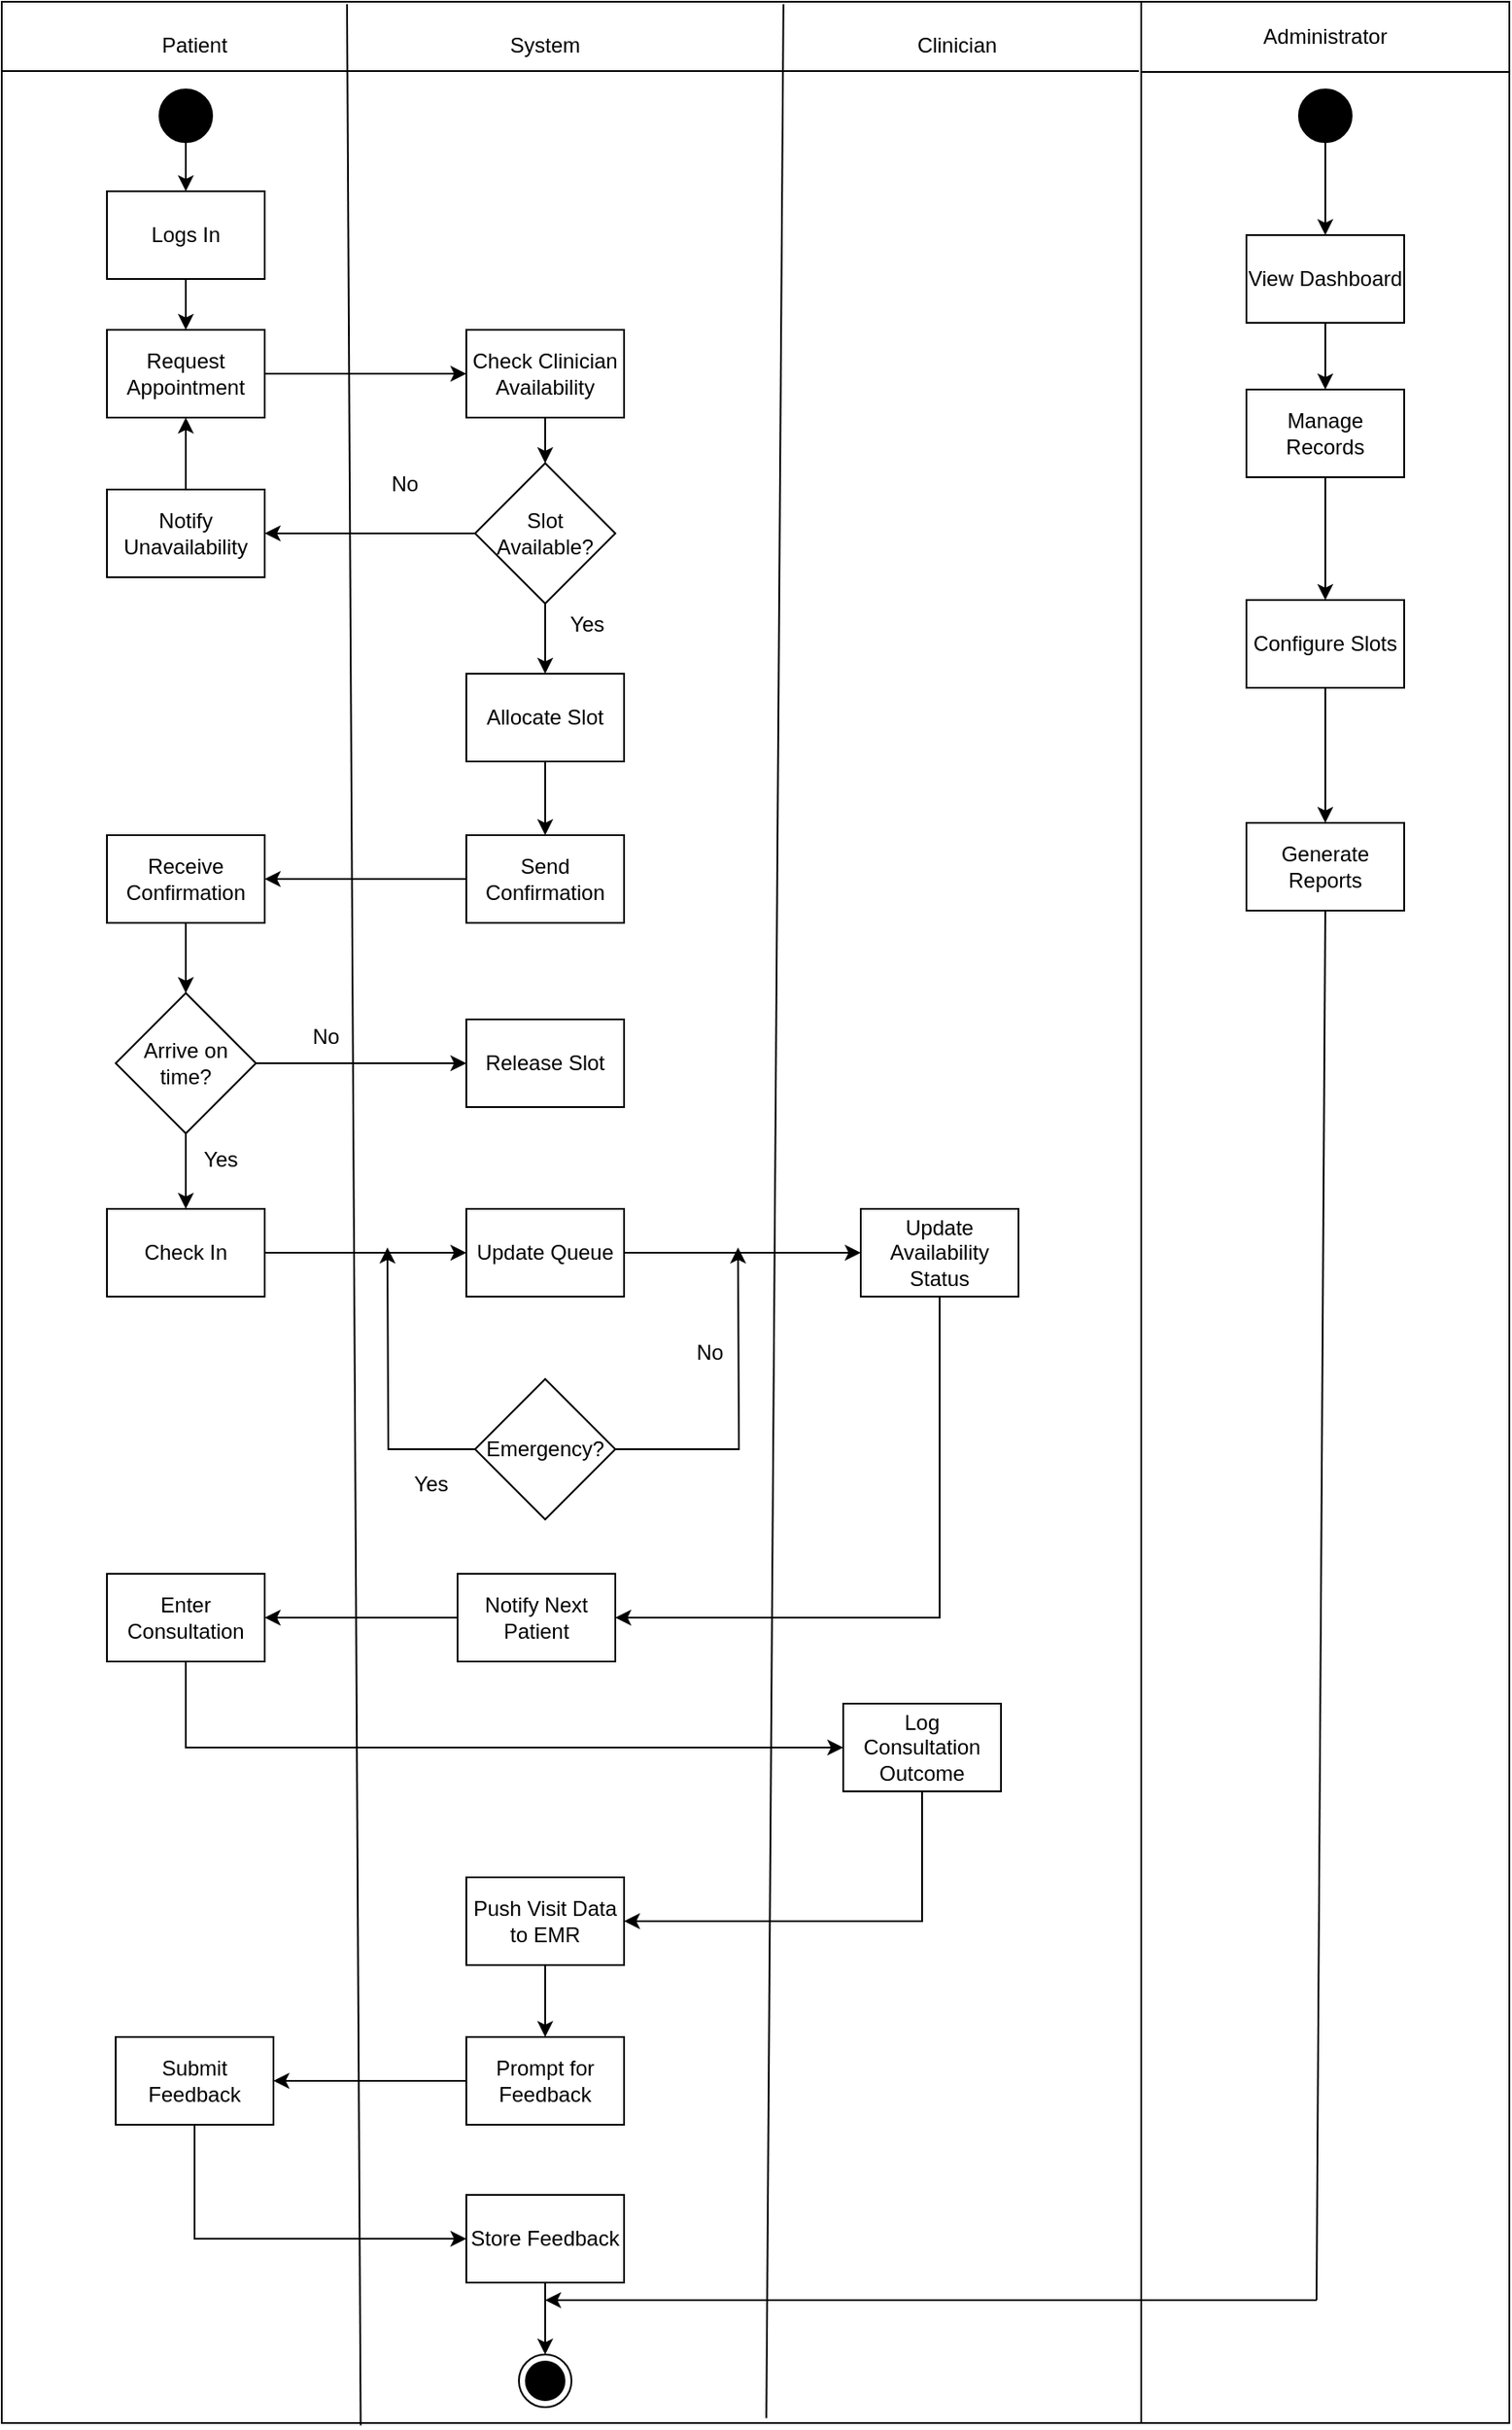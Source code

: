 <mxfile version="27.1.1">
  <diagram name="Page-1" id="_iKJrTtb19u74qbGRDB0">
    <mxGraphModel dx="2593" dy="1413" grid="0" gridSize="10" guides="1" tooltips="1" connect="1" arrows="1" fold="1" page="0" pageScale="1" pageWidth="827" pageHeight="1169" math="0" shadow="0">
      <root>
        <mxCell id="0" />
        <mxCell id="1" parent="0" />
        <mxCell id="bo-qxafegFHMEFzdp9d2-1" value="Administrator" style="rounded=0;whiteSpace=wrap;html=1;" vertex="1" parent="1">
          <mxGeometry x="730" y="50" width="210" height="40" as="geometry" />
        </mxCell>
        <mxCell id="bo-qxafegFHMEFzdp9d2-2" value="" style="rounded=0;whiteSpace=wrap;html=1;" vertex="1" parent="1">
          <mxGeometry x="730" y="90" width="210" height="1340" as="geometry" />
        </mxCell>
        <mxCell id="JvxIvFLI5-YWumKYgX6Y-74" value="" style="rounded=0;whiteSpace=wrap;html=1;" parent="1" vertex="1">
          <mxGeometry x="80" y="50" width="650" height="1380" as="geometry" />
        </mxCell>
        <mxCell id="JvxIvFLI5-YWumKYgX6Y-6" style="edgeStyle=orthogonalEdgeStyle;rounded=0;orthogonalLoop=1;jettySize=auto;html=1;entryX=0.5;entryY=0;entryDx=0;entryDy=0;" parent="1" source="JvxIvFLI5-YWumKYgX6Y-1" target="JvxIvFLI5-YWumKYgX6Y-2" edge="1">
          <mxGeometry relative="1" as="geometry" />
        </mxCell>
        <mxCell id="JvxIvFLI5-YWumKYgX6Y-1" value="" style="ellipse;fillColor=strokeColor;html=1;" parent="1" vertex="1">
          <mxGeometry x="170" y="100" width="30" height="30" as="geometry" />
        </mxCell>
        <mxCell id="JvxIvFLI5-YWumKYgX6Y-7" style="edgeStyle=orthogonalEdgeStyle;rounded=0;orthogonalLoop=1;jettySize=auto;html=1;entryX=0.5;entryY=0;entryDx=0;entryDy=0;" parent="1" source="JvxIvFLI5-YWumKYgX6Y-2" target="JvxIvFLI5-YWumKYgX6Y-4" edge="1">
          <mxGeometry relative="1" as="geometry" />
        </mxCell>
        <mxCell id="JvxIvFLI5-YWumKYgX6Y-2" value="Logs In" style="rounded=0;whiteSpace=wrap;html=1;" parent="1" vertex="1">
          <mxGeometry x="140" y="158" width="90" height="50" as="geometry" />
        </mxCell>
        <mxCell id="JvxIvFLI5-YWumKYgX6Y-11" value="" style="edgeStyle=orthogonalEdgeStyle;rounded=0;orthogonalLoop=1;jettySize=auto;html=1;" parent="1" source="JvxIvFLI5-YWumKYgX6Y-4" target="JvxIvFLI5-YWumKYgX6Y-10" edge="1">
          <mxGeometry relative="1" as="geometry" />
        </mxCell>
        <mxCell id="JvxIvFLI5-YWumKYgX6Y-4" value="Request Appointment" style="rounded=0;whiteSpace=wrap;html=1;" parent="1" vertex="1">
          <mxGeometry x="140" y="237" width="90" height="50" as="geometry" />
        </mxCell>
        <mxCell id="JvxIvFLI5-YWumKYgX6Y-8" value="Patient" style="text;strokeColor=none;align=center;fillColor=none;html=1;verticalAlign=middle;whiteSpace=wrap;rounded=0;" parent="1" vertex="1">
          <mxGeometry x="160" y="60" width="60" height="30" as="geometry" />
        </mxCell>
        <mxCell id="JvxIvFLI5-YWumKYgX6Y-9" value="System" style="text;strokeColor=none;align=center;fillColor=none;html=1;verticalAlign=middle;whiteSpace=wrap;rounded=0;" parent="1" vertex="1">
          <mxGeometry x="360" y="60" width="60" height="30" as="geometry" />
        </mxCell>
        <mxCell id="JvxIvFLI5-YWumKYgX6Y-13" value="" style="edgeStyle=orthogonalEdgeStyle;rounded=0;orthogonalLoop=1;jettySize=auto;html=1;" parent="1" source="JvxIvFLI5-YWumKYgX6Y-10" target="JvxIvFLI5-YWumKYgX6Y-12" edge="1">
          <mxGeometry relative="1" as="geometry" />
        </mxCell>
        <mxCell id="JvxIvFLI5-YWumKYgX6Y-10" value="Check Clinician Availability" style="rounded=0;whiteSpace=wrap;html=1;" parent="1" vertex="1">
          <mxGeometry x="345" y="237" width="90" height="50" as="geometry" />
        </mxCell>
        <mxCell id="JvxIvFLI5-YWumKYgX6Y-18" value="" style="edgeStyle=orthogonalEdgeStyle;rounded=0;orthogonalLoop=1;jettySize=auto;html=1;" parent="1" source="JvxIvFLI5-YWumKYgX6Y-12" target="JvxIvFLI5-YWumKYgX6Y-17" edge="1">
          <mxGeometry relative="1" as="geometry" />
        </mxCell>
        <mxCell id="JvxIvFLI5-YWumKYgX6Y-20" value="" style="edgeStyle=orthogonalEdgeStyle;rounded=0;orthogonalLoop=1;jettySize=auto;html=1;" parent="1" source="JvxIvFLI5-YWumKYgX6Y-12" target="JvxIvFLI5-YWumKYgX6Y-19" edge="1">
          <mxGeometry relative="1" as="geometry" />
        </mxCell>
        <mxCell id="JvxIvFLI5-YWumKYgX6Y-12" value="Slot Available?" style="rhombus;whiteSpace=wrap;html=1;" parent="1" vertex="1">
          <mxGeometry x="350" y="313" width="80" height="80" as="geometry" />
        </mxCell>
        <mxCell id="JvxIvFLI5-YWumKYgX6Y-30" value="" style="edgeStyle=orthogonalEdgeStyle;rounded=0;orthogonalLoop=1;jettySize=auto;html=1;" parent="1" source="JvxIvFLI5-YWumKYgX6Y-17" target="JvxIvFLI5-YWumKYgX6Y-29" edge="1">
          <mxGeometry relative="1" as="geometry" />
        </mxCell>
        <mxCell id="JvxIvFLI5-YWumKYgX6Y-17" value="Allocate Slot" style="rounded=0;whiteSpace=wrap;html=1;" parent="1" vertex="1">
          <mxGeometry x="345" y="433" width="90" height="50" as="geometry" />
        </mxCell>
        <mxCell id="JvxIvFLI5-YWumKYgX6Y-21" value="" style="edgeStyle=orthogonalEdgeStyle;rounded=0;orthogonalLoop=1;jettySize=auto;html=1;" parent="1" source="JvxIvFLI5-YWumKYgX6Y-19" target="JvxIvFLI5-YWumKYgX6Y-4" edge="1">
          <mxGeometry relative="1" as="geometry" />
        </mxCell>
        <mxCell id="JvxIvFLI5-YWumKYgX6Y-19" value="Notify Unavailability" style="rounded=0;whiteSpace=wrap;html=1;" parent="1" vertex="1">
          <mxGeometry x="140" y="328" width="90" height="50" as="geometry" />
        </mxCell>
        <mxCell id="JvxIvFLI5-YWumKYgX6Y-23" value="Yes" style="text;strokeColor=none;align=center;fillColor=none;html=1;verticalAlign=middle;whiteSpace=wrap;rounded=0;" parent="1" vertex="1">
          <mxGeometry x="384" y="390" width="60" height="30" as="geometry" />
        </mxCell>
        <mxCell id="JvxIvFLI5-YWumKYgX6Y-24" value="No" style="text;strokeColor=none;align=center;fillColor=none;html=1;verticalAlign=middle;whiteSpace=wrap;rounded=0;" parent="1" vertex="1">
          <mxGeometry x="280" y="310" width="60" height="30" as="geometry" />
        </mxCell>
        <mxCell id="JvxIvFLI5-YWumKYgX6Y-32" value="" style="edgeStyle=orthogonalEdgeStyle;rounded=0;orthogonalLoop=1;jettySize=auto;html=1;" parent="1" source="JvxIvFLI5-YWumKYgX6Y-29" target="JvxIvFLI5-YWumKYgX6Y-31" edge="1">
          <mxGeometry relative="1" as="geometry" />
        </mxCell>
        <mxCell id="JvxIvFLI5-YWumKYgX6Y-29" value="Send Confirmation" style="rounded=0;whiteSpace=wrap;html=1;" parent="1" vertex="1">
          <mxGeometry x="345" y="525" width="90" height="50" as="geometry" />
        </mxCell>
        <mxCell id="JvxIvFLI5-YWumKYgX6Y-38" value="" style="edgeStyle=orthogonalEdgeStyle;rounded=0;orthogonalLoop=1;jettySize=auto;html=1;" parent="1" source="JvxIvFLI5-YWumKYgX6Y-31" target="JvxIvFLI5-YWumKYgX6Y-33" edge="1">
          <mxGeometry relative="1" as="geometry" />
        </mxCell>
        <mxCell id="JvxIvFLI5-YWumKYgX6Y-31" value="Receive Confirmation" style="rounded=0;whiteSpace=wrap;html=1;" parent="1" vertex="1">
          <mxGeometry x="140" y="525" width="90" height="50" as="geometry" />
        </mxCell>
        <mxCell id="JvxIvFLI5-YWumKYgX6Y-36" style="edgeStyle=orthogonalEdgeStyle;rounded=0;orthogonalLoop=1;jettySize=auto;html=1;entryX=0;entryY=0.5;entryDx=0;entryDy=0;" parent="1" source="JvxIvFLI5-YWumKYgX6Y-33" target="JvxIvFLI5-YWumKYgX6Y-35" edge="1">
          <mxGeometry relative="1" as="geometry" />
        </mxCell>
        <mxCell id="JvxIvFLI5-YWumKYgX6Y-37" value="" style="edgeStyle=orthogonalEdgeStyle;rounded=0;orthogonalLoop=1;jettySize=auto;html=1;" parent="1" source="JvxIvFLI5-YWumKYgX6Y-33" target="JvxIvFLI5-YWumKYgX6Y-34" edge="1">
          <mxGeometry relative="1" as="geometry" />
        </mxCell>
        <mxCell id="JvxIvFLI5-YWumKYgX6Y-33" value="Arrive on time?" style="rhombus;whiteSpace=wrap;html=1;" parent="1" vertex="1">
          <mxGeometry x="145" y="615" width="80" height="80" as="geometry" />
        </mxCell>
        <mxCell id="JvxIvFLI5-YWumKYgX6Y-44" value="" style="edgeStyle=orthogonalEdgeStyle;rounded=0;orthogonalLoop=1;jettySize=auto;html=1;" parent="1" source="JvxIvFLI5-YWumKYgX6Y-34" target="JvxIvFLI5-YWumKYgX6Y-43" edge="1">
          <mxGeometry relative="1" as="geometry" />
        </mxCell>
        <mxCell id="JvxIvFLI5-YWumKYgX6Y-34" value="Check In" style="rounded=0;whiteSpace=wrap;html=1;" parent="1" vertex="1">
          <mxGeometry x="140" y="738" width="90" height="50" as="geometry" />
        </mxCell>
        <mxCell id="JvxIvFLI5-YWumKYgX6Y-35" value="Release Slot" style="rounded=0;whiteSpace=wrap;html=1;" parent="1" vertex="1">
          <mxGeometry x="345" y="630" width="90" height="50" as="geometry" />
        </mxCell>
        <mxCell id="JvxIvFLI5-YWumKYgX6Y-39" value="Yes" style="text;strokeColor=none;align=center;fillColor=none;html=1;verticalAlign=middle;whiteSpace=wrap;rounded=0;" parent="1" vertex="1">
          <mxGeometry x="175" y="695" width="60" height="30" as="geometry" />
        </mxCell>
        <mxCell id="JvxIvFLI5-YWumKYgX6Y-41" value="No" style="text;strokeColor=none;align=center;fillColor=none;html=1;verticalAlign=middle;whiteSpace=wrap;rounded=0;" parent="1" vertex="1">
          <mxGeometry x="235" y="625" width="60" height="30" as="geometry" />
        </mxCell>
        <mxCell id="JvxIvFLI5-YWumKYgX6Y-48" style="edgeStyle=orthogonalEdgeStyle;rounded=0;orthogonalLoop=1;jettySize=auto;html=1;entryX=0;entryY=0.5;entryDx=0;entryDy=0;" parent="1" source="JvxIvFLI5-YWumKYgX6Y-43" target="JvxIvFLI5-YWumKYgX6Y-47" edge="1">
          <mxGeometry relative="1" as="geometry" />
        </mxCell>
        <mxCell id="JvxIvFLI5-YWumKYgX6Y-43" value="Update Queue" style="rounded=0;whiteSpace=wrap;html=1;" parent="1" vertex="1">
          <mxGeometry x="345" y="738" width="90" height="50" as="geometry" />
        </mxCell>
        <mxCell id="JvxIvFLI5-YWumKYgX6Y-82" style="edgeStyle=orthogonalEdgeStyle;rounded=0;orthogonalLoop=1;jettySize=auto;html=1;" parent="1" source="JvxIvFLI5-YWumKYgX6Y-45" edge="1">
          <mxGeometry relative="1" as="geometry">
            <mxPoint x="500" y="760" as="targetPoint" />
          </mxGeometry>
        </mxCell>
        <mxCell id="JvxIvFLI5-YWumKYgX6Y-84" style="edgeStyle=orthogonalEdgeStyle;rounded=0;orthogonalLoop=1;jettySize=auto;html=1;" parent="1" source="JvxIvFLI5-YWumKYgX6Y-45" edge="1">
          <mxGeometry relative="1" as="geometry">
            <mxPoint x="300" y="760" as="targetPoint" />
          </mxGeometry>
        </mxCell>
        <mxCell id="JvxIvFLI5-YWumKYgX6Y-45" value="Emergency?" style="rhombus;whiteSpace=wrap;html=1;" parent="1" vertex="1">
          <mxGeometry x="350" y="835" width="80" height="80" as="geometry" />
        </mxCell>
        <mxCell id="JvxIvFLI5-YWumKYgX6Y-87" style="edgeStyle=orthogonalEdgeStyle;rounded=0;orthogonalLoop=1;jettySize=auto;html=1;entryX=1;entryY=0.5;entryDx=0;entryDy=0;" parent="1" source="JvxIvFLI5-YWumKYgX6Y-47" target="JvxIvFLI5-YWumKYgX6Y-50" edge="1">
          <mxGeometry relative="1" as="geometry">
            <Array as="points">
              <mxPoint x="615" y="971" />
            </Array>
          </mxGeometry>
        </mxCell>
        <mxCell id="JvxIvFLI5-YWumKYgX6Y-47" value="Update Availability Status" style="rounded=0;whiteSpace=wrap;html=1;" parent="1" vertex="1">
          <mxGeometry x="570" y="738" width="90" height="50" as="geometry" />
        </mxCell>
        <mxCell id="JvxIvFLI5-YWumKYgX6Y-54" style="edgeStyle=orthogonalEdgeStyle;rounded=0;orthogonalLoop=1;jettySize=auto;html=1;entryX=1;entryY=0.5;entryDx=0;entryDy=0;" parent="1" source="JvxIvFLI5-YWumKYgX6Y-50" target="JvxIvFLI5-YWumKYgX6Y-51" edge="1">
          <mxGeometry relative="1" as="geometry" />
        </mxCell>
        <mxCell id="JvxIvFLI5-YWumKYgX6Y-50" value="Notify Next Patient" style="rounded=0;whiteSpace=wrap;html=1;" parent="1" vertex="1">
          <mxGeometry x="340" y="946" width="90" height="50" as="geometry" />
        </mxCell>
        <mxCell id="JvxIvFLI5-YWumKYgX6Y-79" style="edgeStyle=orthogonalEdgeStyle;rounded=0;orthogonalLoop=1;jettySize=auto;html=1;entryX=0;entryY=0.5;entryDx=0;entryDy=0;" parent="1" source="JvxIvFLI5-YWumKYgX6Y-51" target="JvxIvFLI5-YWumKYgX6Y-56" edge="1">
          <mxGeometry relative="1" as="geometry">
            <Array as="points">
              <mxPoint x="185" y="1045" />
            </Array>
          </mxGeometry>
        </mxCell>
        <mxCell id="JvxIvFLI5-YWumKYgX6Y-51" value="Enter Consultation" style="rounded=0;whiteSpace=wrap;html=1;" parent="1" vertex="1">
          <mxGeometry x="140" y="946" width="90" height="50" as="geometry" />
        </mxCell>
        <mxCell id="JvxIvFLI5-YWumKYgX6Y-80" style="edgeStyle=orthogonalEdgeStyle;rounded=0;orthogonalLoop=1;jettySize=auto;html=1;entryX=1;entryY=0.5;entryDx=0;entryDy=0;" parent="1" source="JvxIvFLI5-YWumKYgX6Y-56" target="JvxIvFLI5-YWumKYgX6Y-61" edge="1">
          <mxGeometry relative="1" as="geometry">
            <Array as="points">
              <mxPoint x="605" y="1144" />
            </Array>
          </mxGeometry>
        </mxCell>
        <mxCell id="JvxIvFLI5-YWumKYgX6Y-56" value="Log Consultation Outcome" style="rounded=0;whiteSpace=wrap;html=1;" parent="1" vertex="1">
          <mxGeometry x="560" y="1020" width="90" height="50" as="geometry" />
        </mxCell>
        <mxCell id="JvxIvFLI5-YWumKYgX6Y-65" value="" style="edgeStyle=orthogonalEdgeStyle;rounded=0;orthogonalLoop=1;jettySize=auto;html=1;" parent="1" source="JvxIvFLI5-YWumKYgX6Y-61" target="JvxIvFLI5-YWumKYgX6Y-63" edge="1">
          <mxGeometry relative="1" as="geometry" />
        </mxCell>
        <mxCell id="JvxIvFLI5-YWumKYgX6Y-61" value="Push Visit Data to EMR" style="rounded=0;whiteSpace=wrap;html=1;" parent="1" vertex="1">
          <mxGeometry x="345" y="1119" width="90" height="50" as="geometry" />
        </mxCell>
        <mxCell id="JvxIvFLI5-YWumKYgX6Y-70" style="edgeStyle=orthogonalEdgeStyle;rounded=0;orthogonalLoop=1;jettySize=auto;html=1;entryX=1;entryY=0.5;entryDx=0;entryDy=0;" parent="1" source="JvxIvFLI5-YWumKYgX6Y-63" target="JvxIvFLI5-YWumKYgX6Y-66" edge="1">
          <mxGeometry relative="1" as="geometry" />
        </mxCell>
        <mxCell id="JvxIvFLI5-YWumKYgX6Y-63" value="Prompt for Feedback" style="rounded=0;whiteSpace=wrap;html=1;" parent="1" vertex="1">
          <mxGeometry x="345" y="1210" width="90" height="50" as="geometry" />
        </mxCell>
        <mxCell id="JvxIvFLI5-YWumKYgX6Y-81" style="edgeStyle=orthogonalEdgeStyle;rounded=0;orthogonalLoop=1;jettySize=auto;html=1;entryX=0;entryY=0.5;entryDx=0;entryDy=0;" parent="1" source="JvxIvFLI5-YWumKYgX6Y-66" target="JvxIvFLI5-YWumKYgX6Y-68" edge="1">
          <mxGeometry relative="1" as="geometry">
            <Array as="points">
              <mxPoint x="190" y="1325" />
            </Array>
          </mxGeometry>
        </mxCell>
        <mxCell id="JvxIvFLI5-YWumKYgX6Y-66" value="Submit Feedback" style="rounded=0;whiteSpace=wrap;html=1;" parent="1" vertex="1">
          <mxGeometry x="145" y="1210" width="90" height="50" as="geometry" />
        </mxCell>
        <mxCell id="JvxIvFLI5-YWumKYgX6Y-72" value="" style="edgeStyle=orthogonalEdgeStyle;rounded=0;orthogonalLoop=1;jettySize=auto;html=1;" parent="1" source="JvxIvFLI5-YWumKYgX6Y-68" target="JvxIvFLI5-YWumKYgX6Y-71" edge="1">
          <mxGeometry relative="1" as="geometry" />
        </mxCell>
        <mxCell id="JvxIvFLI5-YWumKYgX6Y-68" value="Store Feedback" style="rounded=0;whiteSpace=wrap;html=1;" parent="1" vertex="1">
          <mxGeometry x="345" y="1300" width="90" height="50" as="geometry" />
        </mxCell>
        <mxCell id="JvxIvFLI5-YWumKYgX6Y-71" value="" style="ellipse;html=1;shape=endState;fillColor=strokeColor;" parent="1" vertex="1">
          <mxGeometry x="375" y="1391" width="30" height="30" as="geometry" />
        </mxCell>
        <mxCell id="JvxIvFLI5-YWumKYgX6Y-73" value="Clinician" style="text;strokeColor=none;align=center;fillColor=none;html=1;verticalAlign=middle;whiteSpace=wrap;rounded=0;" parent="1" vertex="1">
          <mxGeometry x="595" y="60" width="60" height="30" as="geometry" />
        </mxCell>
        <mxCell id="JvxIvFLI5-YWumKYgX6Y-75" value="" style="endArrow=none;html=1;rounded=0;entryX=0.998;entryY=0.044;entryDx=0;entryDy=0;entryPerimeter=0;exitX=0;exitY=0.044;exitDx=0;exitDy=0;exitPerimeter=0;" parent="1" edge="1">
          <mxGeometry width="50" height="50" relative="1" as="geometry">
            <mxPoint x="80" y="89.52" as="sourcePoint" />
            <mxPoint x="728.7" y="89.52" as="targetPoint" />
          </mxGeometry>
        </mxCell>
        <mxCell id="JvxIvFLI5-YWumKYgX6Y-77" value="" style="endArrow=none;html=1;rounded=0;entryX=0.303;entryY=0.001;entryDx=0;entryDy=0;entryPerimeter=0;exitX=0.315;exitY=1.001;exitDx=0;exitDy=0;exitPerimeter=0;" parent="1" source="JvxIvFLI5-YWumKYgX6Y-74" target="JvxIvFLI5-YWumKYgX6Y-74" edge="1">
          <mxGeometry width="50" height="50" relative="1" as="geometry">
            <mxPoint x="280" y="180" as="sourcePoint" />
            <mxPoint x="330" y="130" as="targetPoint" />
          </mxGeometry>
        </mxCell>
        <mxCell id="JvxIvFLI5-YWumKYgX6Y-78" value="" style="endArrow=none;html=1;rounded=0;entryX=0.686;entryY=0.001;entryDx=0;entryDy=0;entryPerimeter=0;exitX=0.671;exitY=0.998;exitDx=0;exitDy=0;exitPerimeter=0;" parent="1" source="JvxIvFLI5-YWumKYgX6Y-74" target="JvxIvFLI5-YWumKYgX6Y-74" edge="1">
          <mxGeometry width="50" height="50" relative="1" as="geometry">
            <mxPoint x="390" y="470" as="sourcePoint" />
            <mxPoint x="440" y="420" as="targetPoint" />
          </mxGeometry>
        </mxCell>
        <mxCell id="JvxIvFLI5-YWumKYgX6Y-85" value="Yes" style="text;strokeColor=none;align=center;fillColor=none;html=1;verticalAlign=middle;whiteSpace=wrap;rounded=0;" parent="1" vertex="1">
          <mxGeometry x="295" y="880" width="60" height="30" as="geometry" />
        </mxCell>
        <mxCell id="JvxIvFLI5-YWumKYgX6Y-86" value="No" style="text;strokeColor=none;align=center;fillColor=none;html=1;verticalAlign=middle;whiteSpace=wrap;rounded=0;" parent="1" vertex="1">
          <mxGeometry x="454" y="805" width="60" height="30" as="geometry" />
        </mxCell>
        <mxCell id="bo-qxafegFHMEFzdp9d2-9" value="" style="edgeStyle=orthogonalEdgeStyle;rounded=0;orthogonalLoop=1;jettySize=auto;html=1;" edge="1" parent="1" source="bo-qxafegFHMEFzdp9d2-3" target="bo-qxafegFHMEFzdp9d2-6">
          <mxGeometry relative="1" as="geometry" />
        </mxCell>
        <mxCell id="bo-qxafegFHMEFzdp9d2-3" value="View Dashboard" style="rounded=0;whiteSpace=wrap;html=1;" vertex="1" parent="1">
          <mxGeometry x="790" y="183" width="90" height="50" as="geometry" />
        </mxCell>
        <mxCell id="bo-qxafegFHMEFzdp9d2-10" value="" style="edgeStyle=orthogonalEdgeStyle;rounded=0;orthogonalLoop=1;jettySize=auto;html=1;" edge="1" parent="1" source="bo-qxafegFHMEFzdp9d2-6" target="bo-qxafegFHMEFzdp9d2-7">
          <mxGeometry relative="1" as="geometry" />
        </mxCell>
        <mxCell id="bo-qxafegFHMEFzdp9d2-6" value="Manage Records" style="rounded=0;whiteSpace=wrap;html=1;" vertex="1" parent="1">
          <mxGeometry x="790" y="271" width="90" height="50" as="geometry" />
        </mxCell>
        <mxCell id="bo-qxafegFHMEFzdp9d2-11" value="" style="edgeStyle=orthogonalEdgeStyle;rounded=0;orthogonalLoop=1;jettySize=auto;html=1;" edge="1" parent="1" source="bo-qxafegFHMEFzdp9d2-7" target="bo-qxafegFHMEFzdp9d2-8">
          <mxGeometry relative="1" as="geometry" />
        </mxCell>
        <mxCell id="bo-qxafegFHMEFzdp9d2-7" value="Configure Slots" style="rounded=0;whiteSpace=wrap;html=1;" vertex="1" parent="1">
          <mxGeometry x="790" y="391" width="90" height="50" as="geometry" />
        </mxCell>
        <mxCell id="bo-qxafegFHMEFzdp9d2-8" value="Generate Reports" style="rounded=0;whiteSpace=wrap;html=1;" vertex="1" parent="1">
          <mxGeometry x="790" y="518" width="90" height="50" as="geometry" />
        </mxCell>
        <mxCell id="bo-qxafegFHMEFzdp9d2-15" value="" style="endArrow=none;html=1;rounded=0;exitX=0.5;exitY=1;exitDx=0;exitDy=0;startFill=0;" edge="1" parent="1" source="bo-qxafegFHMEFzdp9d2-8">
          <mxGeometry width="50" height="50" relative="1" as="geometry">
            <mxPoint x="830" y="1020" as="sourcePoint" />
            <mxPoint x="830" y="1360" as="targetPoint" />
          </mxGeometry>
        </mxCell>
        <mxCell id="bo-qxafegFHMEFzdp9d2-16" value="" style="endArrow=classic;html=1;rounded=0;" edge="1" parent="1">
          <mxGeometry width="50" height="50" relative="1" as="geometry">
            <mxPoint x="830" y="1360" as="sourcePoint" />
            <mxPoint x="390" y="1360" as="targetPoint" />
          </mxGeometry>
        </mxCell>
        <mxCell id="bo-qxafegFHMEFzdp9d2-24" value="" style="edgeStyle=orthogonalEdgeStyle;rounded=0;orthogonalLoop=1;jettySize=auto;html=1;" edge="1" parent="1" source="bo-qxafegFHMEFzdp9d2-23" target="bo-qxafegFHMEFzdp9d2-3">
          <mxGeometry relative="1" as="geometry" />
        </mxCell>
        <mxCell id="bo-qxafegFHMEFzdp9d2-23" value="" style="ellipse;fillColor=strokeColor;html=1;" vertex="1" parent="1">
          <mxGeometry x="820" y="100" width="30" height="30" as="geometry" />
        </mxCell>
      </root>
    </mxGraphModel>
  </diagram>
</mxfile>
